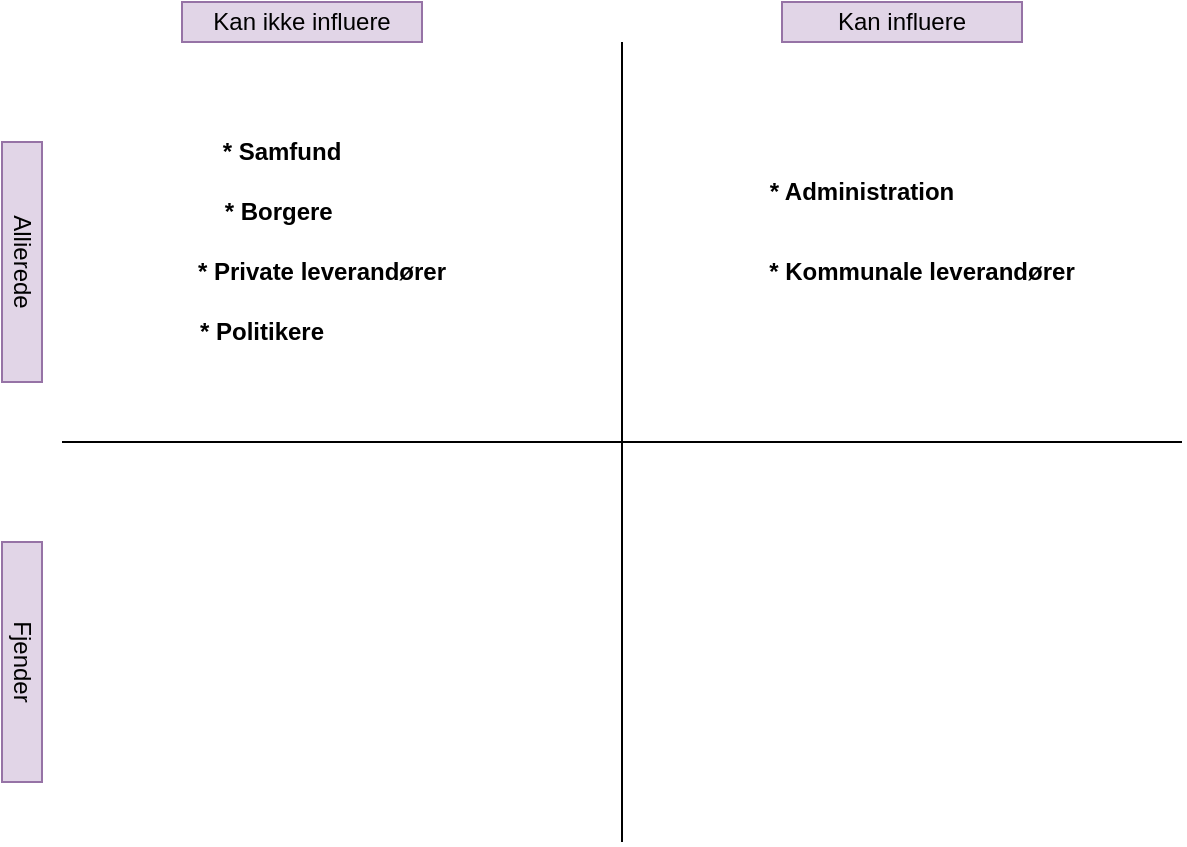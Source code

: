 <mxfile version="22.1.7" type="github">
  <diagram name="Side-1" id="Kf9_SM2S3UEdj10ifnin">
    <mxGraphModel dx="2954" dy="1098" grid="1" gridSize="10" guides="1" tooltips="1" connect="1" arrows="1" fold="1" page="1" pageScale="1" pageWidth="827" pageHeight="1169" math="0" shadow="0">
      <root>
        <mxCell id="0" />
        <mxCell id="1" parent="0" />
        <mxCell id="Hfg1uIaj8xVwxkPxyxNq-1" value="" style="endArrow=none;html=1;rounded=0;" parent="1" edge="1">
          <mxGeometry width="50" height="50" relative="1" as="geometry">
            <mxPoint x="400" y="480" as="sourcePoint" />
            <mxPoint x="400" y="80" as="targetPoint" />
          </mxGeometry>
        </mxCell>
        <mxCell id="Hfg1uIaj8xVwxkPxyxNq-2" value="" style="endArrow=none;html=1;rounded=0;" parent="1" edge="1">
          <mxGeometry width="50" height="50" relative="1" as="geometry">
            <mxPoint x="120" y="280" as="sourcePoint" />
            <mxPoint x="680" y="280" as="targetPoint" />
          </mxGeometry>
        </mxCell>
        <mxCell id="Hfg1uIaj8xVwxkPxyxNq-8" value="Allierede" style="rounded=0;whiteSpace=wrap;html=1;fillColor=#e1d5e7;strokeColor=#9673a6;rotation=90;flipV=0;flipH=1;" parent="1" vertex="1">
          <mxGeometry x="40" y="180" width="120" height="20" as="geometry" />
        </mxCell>
        <mxCell id="Hfg1uIaj8xVwxkPxyxNq-9" value="Fjender" style="rounded=0;whiteSpace=wrap;html=1;fillColor=#e1d5e7;strokeColor=#9673a6;rotation=90;flipV=0;flipH=1;" parent="1" vertex="1">
          <mxGeometry x="40" y="380" width="120" height="20" as="geometry" />
        </mxCell>
        <mxCell id="Hfg1uIaj8xVwxkPxyxNq-12" value="Kan ikke influere" style="rounded=0;whiteSpace=wrap;html=1;fillColor=#e1d5e7;strokeColor=#9673a6;rotation=0;flipV=0;flipH=1;" parent="1" vertex="1">
          <mxGeometry x="180" y="60" width="120" height="20" as="geometry" />
        </mxCell>
        <mxCell id="Hfg1uIaj8xVwxkPxyxNq-13" value="Kan influere" style="rounded=0;whiteSpace=wrap;html=1;fillColor=#e1d5e7;strokeColor=#9673a6;rotation=0;flipV=0;flipH=1;" parent="1" vertex="1">
          <mxGeometry x="480" y="60" width="120" height="20" as="geometry" />
        </mxCell>
        <mxCell id="Hfg1uIaj8xVwxkPxyxNq-14" value="* Administration" style="text;strokeColor=none;align=center;fillColor=none;html=1;verticalAlign=middle;whiteSpace=wrap;rounded=0;fontStyle=1" parent="1" vertex="1">
          <mxGeometry x="470" y="140" width="100" height="30" as="geometry" />
        </mxCell>
        <mxCell id="Hfg1uIaj8xVwxkPxyxNq-15" value="* Kommunale leverandører" style="text;strokeColor=none;align=center;fillColor=none;html=1;verticalAlign=middle;whiteSpace=wrap;rounded=0;fontStyle=1" parent="1" vertex="1">
          <mxGeometry x="460" y="180" width="180" height="30" as="geometry" />
        </mxCell>
        <mxCell id="Hfg1uIaj8xVwxkPxyxNq-16" value="* Borgere&amp;nbsp;" style="text;strokeColor=none;align=center;fillColor=none;html=1;verticalAlign=middle;whiteSpace=wrap;rounded=0;fontStyle=1" parent="1" vertex="1">
          <mxGeometry x="180" y="150" width="100" height="30" as="geometry" />
        </mxCell>
        <mxCell id="Hfg1uIaj8xVwxkPxyxNq-17" value="* Samfund" style="text;strokeColor=none;align=center;fillColor=none;html=1;verticalAlign=middle;whiteSpace=wrap;rounded=0;fontStyle=1" parent="1" vertex="1">
          <mxGeometry x="180" y="120" width="100" height="30" as="geometry" />
        </mxCell>
        <mxCell id="Hfg1uIaj8xVwxkPxyxNq-18" value="* Politikere" style="text;strokeColor=none;align=center;fillColor=none;html=1;verticalAlign=middle;whiteSpace=wrap;rounded=0;fontStyle=1" parent="1" vertex="1">
          <mxGeometry x="170" y="210" width="100" height="30" as="geometry" />
        </mxCell>
        <mxCell id="Hfg1uIaj8xVwxkPxyxNq-20" value="* Private leverandører" style="text;strokeColor=none;align=center;fillColor=none;html=1;verticalAlign=middle;whiteSpace=wrap;rounded=0;fontStyle=1" parent="1" vertex="1">
          <mxGeometry x="160" y="180" width="180" height="30" as="geometry" />
        </mxCell>
      </root>
    </mxGraphModel>
  </diagram>
</mxfile>
